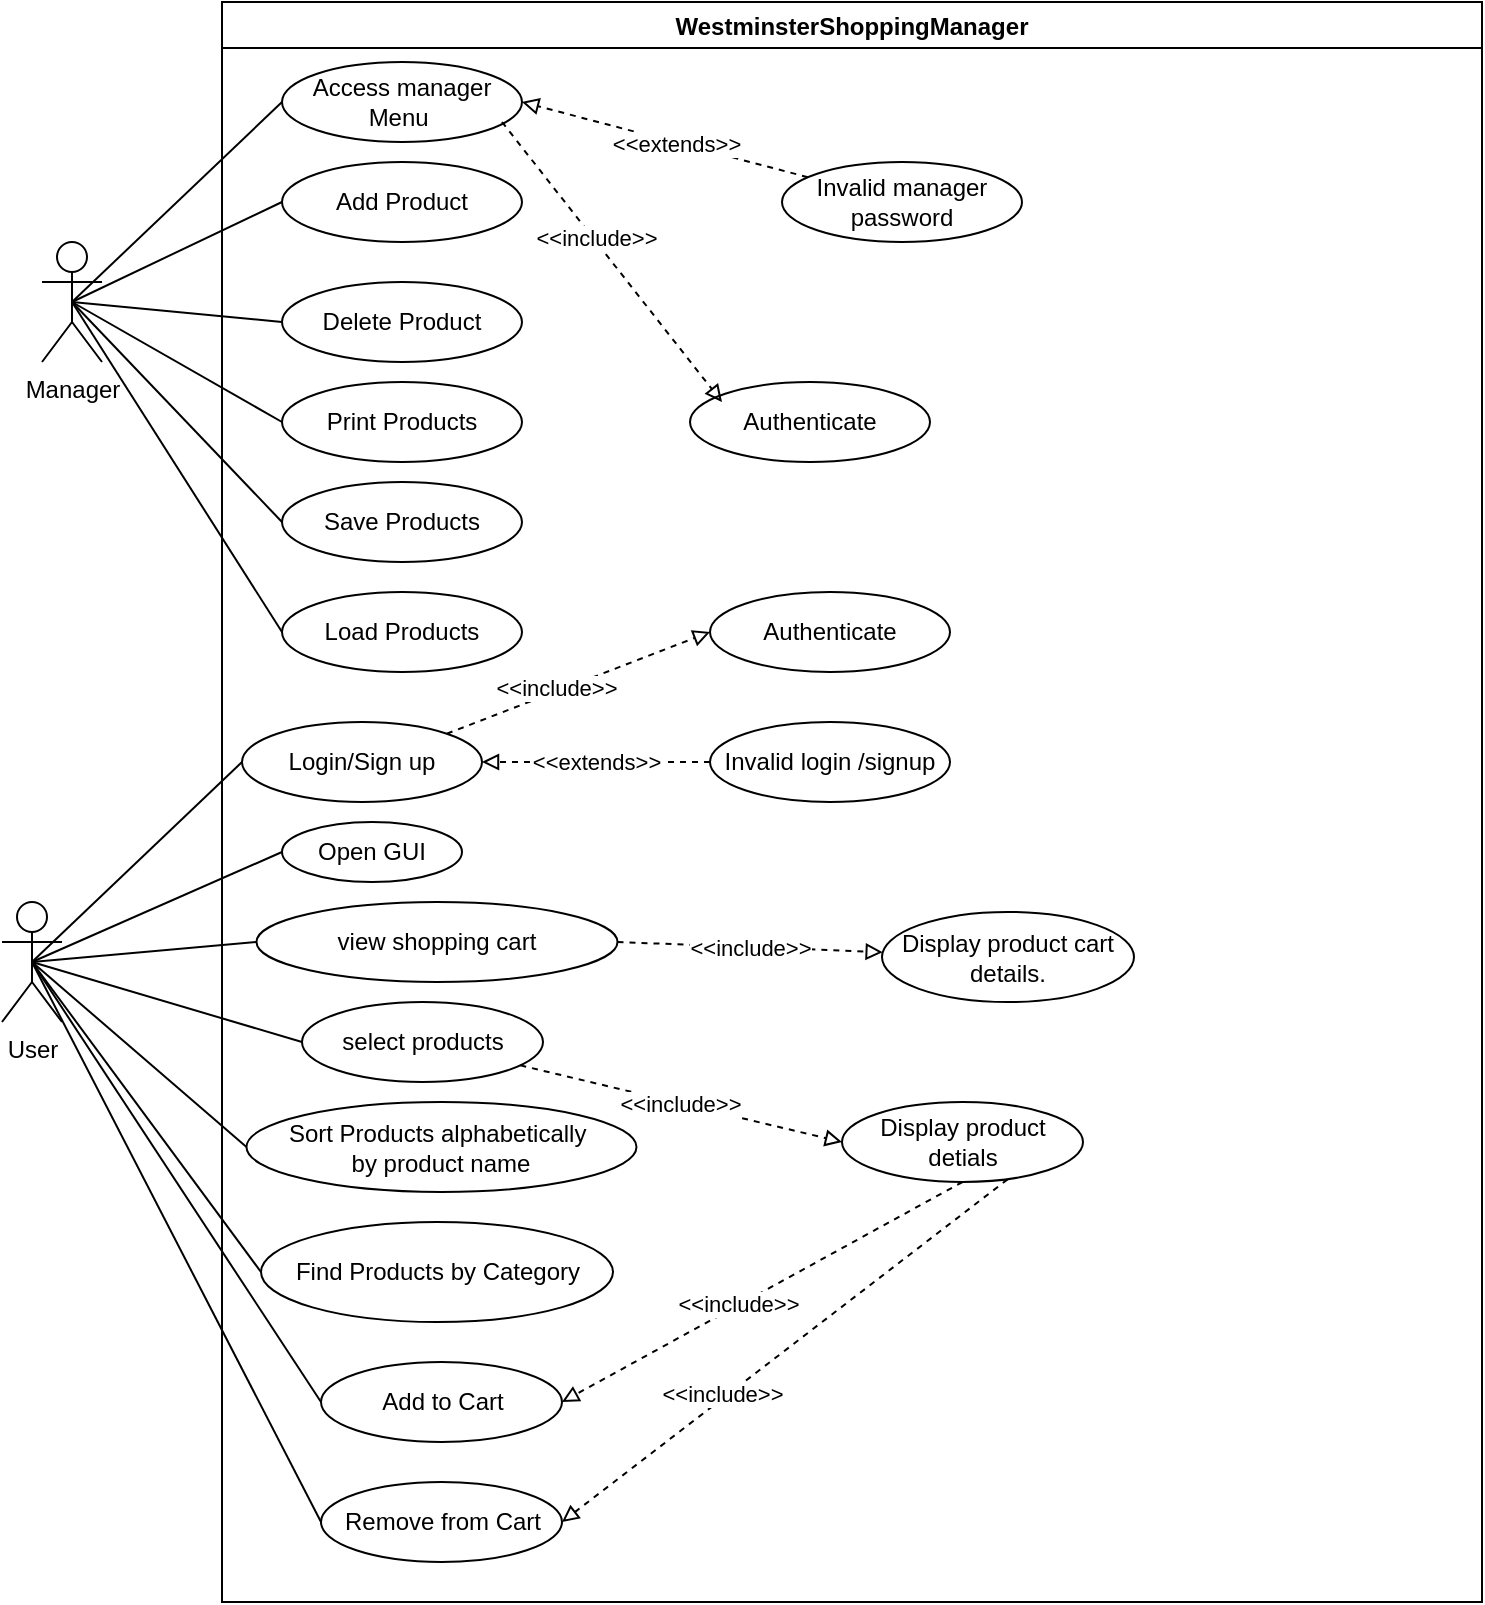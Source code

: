<mxfile version="22.1.18" type="device">
  <diagram name="Page-1" id="p48YaIpHp-uYtmWrKo8o">
    <mxGraphModel dx="1615" dy="803" grid="1" gridSize="10" guides="1" tooltips="1" connect="1" arrows="1" fold="1" page="1" pageScale="1" pageWidth="827" pageHeight="1169" math="0" shadow="0">
      <root>
        <mxCell id="0" />
        <mxCell id="1" parent="0" />
        <mxCell id="GmTHtz7dzIs1dA5yFzp--54" style="edgeStyle=none;shape=connector;rounded=0;orthogonalLoop=1;jettySize=auto;html=1;exitX=0.5;exitY=0.5;exitDx=0;exitDy=0;exitPerimeter=0;entryX=0;entryY=0.5;entryDx=0;entryDy=0;labelBackgroundColor=default;strokeColor=default;align=center;verticalAlign=middle;fontFamily=Helvetica;fontSize=11;fontColor=default;endArrow=none;endFill=0;startArrow=none;startFill=0;" edge="1" parent="1" source="XZLCO3Vo44rSbqRTJxc--2" target="XZLCO3Vo44rSbqRTJxc--7">
          <mxGeometry relative="1" as="geometry" />
        </mxCell>
        <mxCell id="XZLCO3Vo44rSbqRTJxc--2" value="User" style="shape=umlActor;verticalLabelPosition=bottom;verticalAlign=top;html=1;outlineConnect=0;" parent="1" vertex="1">
          <mxGeometry x="60" y="470" width="30" height="60" as="geometry" />
        </mxCell>
        <mxCell id="GmTHtz7dzIs1dA5yFzp--1" value="WestminsterShoppingManager" style="swimlane;" vertex="1" parent="1">
          <mxGeometry x="170" y="20" width="630" height="800" as="geometry" />
        </mxCell>
        <mxCell id="XZLCO3Vo44rSbqRTJxc--3" value="Add Product" style="ellipse;whiteSpace=wrap;html=1;" parent="GmTHtz7dzIs1dA5yFzp--1" vertex="1">
          <mxGeometry x="30" y="80" width="120" height="40" as="geometry" />
        </mxCell>
        <mxCell id="XZLCO3Vo44rSbqRTJxc--4" value="Delete Product" style="ellipse;whiteSpace=wrap;html=1;" parent="GmTHtz7dzIs1dA5yFzp--1" vertex="1">
          <mxGeometry x="30" y="140" width="120" height="40" as="geometry" />
        </mxCell>
        <mxCell id="XZLCO3Vo44rSbqRTJxc--5" value="Print Products" style="ellipse;whiteSpace=wrap;html=1;" parent="GmTHtz7dzIs1dA5yFzp--1" vertex="1">
          <mxGeometry x="30" y="190" width="120" height="40" as="geometry" />
        </mxCell>
        <mxCell id="XZLCO3Vo44rSbqRTJxc--6" value="Save Products" style="ellipse;whiteSpace=wrap;html=1;" parent="GmTHtz7dzIs1dA5yFzp--1" vertex="1">
          <mxGeometry x="30" y="240" width="120" height="40" as="geometry" />
        </mxCell>
        <mxCell id="GmTHtz7dzIs1dA5yFzp--3" value="Load Products" style="ellipse;whiteSpace=wrap;html=1;" vertex="1" parent="GmTHtz7dzIs1dA5yFzp--1">
          <mxGeometry x="30" y="295" width="120" height="40" as="geometry" />
        </mxCell>
        <mxCell id="GmTHtz7dzIs1dA5yFzp--5" value="Access manager Menu&amp;nbsp;" style="ellipse;whiteSpace=wrap;html=1;" vertex="1" parent="GmTHtz7dzIs1dA5yFzp--1">
          <mxGeometry x="30" y="30" width="120" height="40" as="geometry" />
        </mxCell>
        <mxCell id="GmTHtz7dzIs1dA5yFzp--6" value="Authenticate" style="ellipse;whiteSpace=wrap;html=1;" vertex="1" parent="GmTHtz7dzIs1dA5yFzp--1">
          <mxGeometry x="234" y="190" width="120" height="40" as="geometry" />
        </mxCell>
        <mxCell id="GmTHtz7dzIs1dA5yFzp--22" value="" style="edgeStyle=none;shape=connector;rounded=0;orthogonalLoop=1;jettySize=auto;html=1;dashed=1;labelBackgroundColor=default;strokeColor=default;align=center;verticalAlign=middle;fontFamily=Helvetica;fontSize=11;fontColor=default;endArrow=block;endFill=0;entryX=1;entryY=0.5;entryDx=0;entryDy=0;" edge="1" parent="GmTHtz7dzIs1dA5yFzp--1" source="GmTHtz7dzIs1dA5yFzp--7" target="GmTHtz7dzIs1dA5yFzp--5">
          <mxGeometry relative="1" as="geometry" />
        </mxCell>
        <mxCell id="GmTHtz7dzIs1dA5yFzp--30" value="&amp;lt;&amp;lt;extends&amp;gt;&amp;gt;" style="edgeLabel;html=1;align=center;verticalAlign=middle;resizable=0;points=[];fontSize=11;fontFamily=Helvetica;fontColor=default;" vertex="1" connectable="0" parent="GmTHtz7dzIs1dA5yFzp--22">
          <mxGeometry x="-0.073" y="1" relative="1" as="geometry">
            <mxPoint as="offset" />
          </mxGeometry>
        </mxCell>
        <mxCell id="GmTHtz7dzIs1dA5yFzp--7" value="Invalid manager password" style="ellipse;whiteSpace=wrap;html=1;" vertex="1" parent="GmTHtz7dzIs1dA5yFzp--1">
          <mxGeometry x="280" y="80" width="120" height="40" as="geometry" />
        </mxCell>
        <mxCell id="GmTHtz7dzIs1dA5yFzp--23" style="edgeStyle=none;shape=connector;rounded=0;orthogonalLoop=1;jettySize=auto;html=1;dashed=1;labelBackgroundColor=default;strokeColor=default;align=center;verticalAlign=middle;fontFamily=Helvetica;fontSize=11;fontColor=default;endArrow=block;endFill=0;" edge="1" parent="GmTHtz7dzIs1dA5yFzp--1">
          <mxGeometry relative="1" as="geometry">
            <mxPoint x="140" y="60" as="sourcePoint" />
            <mxPoint x="250" y="200" as="targetPoint" />
          </mxGeometry>
        </mxCell>
        <mxCell id="GmTHtz7dzIs1dA5yFzp--24" value="&amp;lt;&amp;lt;include&amp;gt;&amp;gt;" style="edgeLabel;html=1;align=center;verticalAlign=middle;resizable=0;points=[];fontSize=11;fontFamily=Helvetica;fontColor=default;" vertex="1" connectable="0" parent="GmTHtz7dzIs1dA5yFzp--23">
          <mxGeometry x="-0.165" y="1" relative="1" as="geometry">
            <mxPoint as="offset" />
          </mxGeometry>
        </mxCell>
        <mxCell id="GmTHtz7dzIs1dA5yFzp--31" value="Authenticate" style="ellipse;whiteSpace=wrap;html=1;" vertex="1" parent="GmTHtz7dzIs1dA5yFzp--1">
          <mxGeometry x="244" y="295" width="120" height="40" as="geometry" />
        </mxCell>
        <mxCell id="GmTHtz7dzIs1dA5yFzp--74" value="&amp;lt;&amp;lt;extends&amp;gt;&amp;gt;" style="edgeStyle=none;shape=connector;rounded=0;orthogonalLoop=1;jettySize=auto;html=1;exitX=0;exitY=0.5;exitDx=0;exitDy=0;entryX=1;entryY=0.5;entryDx=0;entryDy=0;labelBackgroundColor=default;strokeColor=default;align=center;verticalAlign=middle;fontFamily=Helvetica;fontSize=11;fontColor=default;endArrow=block;endFill=0;dashed=1;" edge="1" parent="GmTHtz7dzIs1dA5yFzp--1" source="GmTHtz7dzIs1dA5yFzp--32" target="XZLCO3Vo44rSbqRTJxc--7">
          <mxGeometry relative="1" as="geometry" />
        </mxCell>
        <mxCell id="GmTHtz7dzIs1dA5yFzp--32" value="Invalid login /signup" style="ellipse;whiteSpace=wrap;html=1;" vertex="1" parent="GmTHtz7dzIs1dA5yFzp--1">
          <mxGeometry x="244" y="360" width="120" height="40" as="geometry" />
        </mxCell>
        <mxCell id="XZLCO3Vo44rSbqRTJxc--14" value="Open GUI" style="ellipse;whiteSpace=wrap;html=1;" parent="GmTHtz7dzIs1dA5yFzp--1" vertex="1">
          <mxGeometry x="30" y="410" width="90" height="30" as="geometry" />
        </mxCell>
        <mxCell id="GmTHtz7dzIs1dA5yFzp--72" style="edgeStyle=none;shape=connector;rounded=0;orthogonalLoop=1;jettySize=auto;html=1;exitX=1;exitY=0;exitDx=0;exitDy=0;entryX=0;entryY=0.5;entryDx=0;entryDy=0;labelBackgroundColor=default;strokeColor=default;align=center;verticalAlign=middle;fontFamily=Helvetica;fontSize=11;fontColor=default;endArrow=block;endFill=0;dashed=1;" edge="1" parent="GmTHtz7dzIs1dA5yFzp--1" source="XZLCO3Vo44rSbqRTJxc--7" target="GmTHtz7dzIs1dA5yFzp--31">
          <mxGeometry relative="1" as="geometry" />
        </mxCell>
        <mxCell id="GmTHtz7dzIs1dA5yFzp--75" value="&amp;lt;&amp;lt;include&amp;gt;&amp;gt;" style="edgeLabel;html=1;align=center;verticalAlign=middle;resizable=0;points=[];fontSize=11;fontFamily=Helvetica;fontColor=default;" vertex="1" connectable="0" parent="GmTHtz7dzIs1dA5yFzp--72">
          <mxGeometry x="-0.164" y="2" relative="1" as="geometry">
            <mxPoint as="offset" />
          </mxGeometry>
        </mxCell>
        <mxCell id="XZLCO3Vo44rSbqRTJxc--7" value="Login/Sign up" style="ellipse;whiteSpace=wrap;html=1;" parent="GmTHtz7dzIs1dA5yFzp--1" vertex="1">
          <mxGeometry x="10" y="360" width="120" height="40" as="geometry" />
        </mxCell>
        <mxCell id="XZLCO3Vo44rSbqRTJxc--10" value="Find Products by Category" style="ellipse;whiteSpace=wrap;html=1;" parent="GmTHtz7dzIs1dA5yFzp--1" vertex="1">
          <mxGeometry x="19.5" y="610" width="176" height="50" as="geometry" />
        </mxCell>
        <mxCell id="XZLCO3Vo44rSbqRTJxc--9" value="Sort Products alphabetically&amp;nbsp;&lt;br&gt;by product name" style="ellipse;whiteSpace=wrap;html=1;" parent="GmTHtz7dzIs1dA5yFzp--1" vertex="1">
          <mxGeometry x="12.25" y="550" width="195" height="45" as="geometry" />
        </mxCell>
        <mxCell id="GmTHtz7dzIs1dA5yFzp--85" value="&amp;lt;&amp;lt;include&amp;gt;&amp;gt;" style="edgeStyle=none;shape=connector;rounded=0;orthogonalLoop=1;jettySize=auto;html=1;exitX=1;exitY=0.5;exitDx=0;exitDy=0;labelBackgroundColor=default;strokeColor=default;align=center;verticalAlign=middle;fontFamily=Helvetica;fontSize=11;fontColor=default;endArrow=block;endFill=0;dashed=1;" edge="1" parent="GmTHtz7dzIs1dA5yFzp--1" source="GmTHtz7dzIs1dA5yFzp--34" target="GmTHtz7dzIs1dA5yFzp--71">
          <mxGeometry relative="1" as="geometry" />
        </mxCell>
        <mxCell id="GmTHtz7dzIs1dA5yFzp--34" value="view shopping cart" style="ellipse;whiteSpace=wrap;html=1;" vertex="1" parent="GmTHtz7dzIs1dA5yFzp--1">
          <mxGeometry x="17.25" y="450" width="180.5" height="40" as="geometry" />
        </mxCell>
        <mxCell id="GmTHtz7dzIs1dA5yFzp--35" value="select products" style="ellipse;whiteSpace=wrap;html=1;" vertex="1" parent="GmTHtz7dzIs1dA5yFzp--1">
          <mxGeometry x="40" y="500" width="120.5" height="40" as="geometry" />
        </mxCell>
        <mxCell id="GmTHtz7dzIs1dA5yFzp--36" value="Add to Cart" style="ellipse;whiteSpace=wrap;html=1;" vertex="1" parent="GmTHtz7dzIs1dA5yFzp--1">
          <mxGeometry x="49.5" y="680" width="120.5" height="40" as="geometry" />
        </mxCell>
        <mxCell id="GmTHtz7dzIs1dA5yFzp--37" value="Remove from Cart" style="ellipse;whiteSpace=wrap;html=1;" vertex="1" parent="GmTHtz7dzIs1dA5yFzp--1">
          <mxGeometry x="49.5" y="740" width="120.5" height="40" as="geometry" />
        </mxCell>
        <mxCell id="GmTHtz7dzIs1dA5yFzp--38" value="Display product detials" style="ellipse;whiteSpace=wrap;html=1;" vertex="1" parent="GmTHtz7dzIs1dA5yFzp--1">
          <mxGeometry x="310" y="550" width="120.5" height="40" as="geometry" />
        </mxCell>
        <mxCell id="GmTHtz7dzIs1dA5yFzp--48" value="&amp;lt;&amp;lt;include&amp;gt;&amp;gt;" style="edgeStyle=none;shape=connector;rounded=0;orthogonalLoop=1;jettySize=auto;html=1;entryX=0;entryY=0.5;entryDx=0;entryDy=0;dashed=1;labelBackgroundColor=default;strokeColor=default;align=center;verticalAlign=middle;fontFamily=Helvetica;fontSize=11;fontColor=default;endArrow=block;endFill=0;" edge="1" parent="GmTHtz7dzIs1dA5yFzp--1" source="GmTHtz7dzIs1dA5yFzp--35" target="GmTHtz7dzIs1dA5yFzp--38">
          <mxGeometry relative="1" as="geometry" />
        </mxCell>
        <mxCell id="GmTHtz7dzIs1dA5yFzp--79" style="edgeStyle=none;shape=connector;rounded=0;orthogonalLoop=1;jettySize=auto;html=1;exitX=0.5;exitY=1;exitDx=0;exitDy=0;entryX=1;entryY=0.5;entryDx=0;entryDy=0;labelBackgroundColor=default;strokeColor=default;align=center;verticalAlign=middle;fontFamily=Helvetica;fontSize=11;fontColor=default;endArrow=block;endFill=0;dashed=1;" edge="1" parent="GmTHtz7dzIs1dA5yFzp--1" source="GmTHtz7dzIs1dA5yFzp--38" target="GmTHtz7dzIs1dA5yFzp--36">
          <mxGeometry relative="1" as="geometry" />
        </mxCell>
        <mxCell id="GmTHtz7dzIs1dA5yFzp--81" value="&amp;lt;&amp;lt;include&amp;gt;&amp;gt;" style="edgeLabel;html=1;align=center;verticalAlign=middle;resizable=0;points=[];fontSize=11;fontFamily=Helvetica;fontColor=default;" vertex="1" connectable="0" parent="GmTHtz7dzIs1dA5yFzp--79">
          <mxGeometry x="0.112" y="-1" relative="1" as="geometry">
            <mxPoint x="-1" as="offset" />
          </mxGeometry>
        </mxCell>
        <mxCell id="GmTHtz7dzIs1dA5yFzp--80" style="edgeStyle=none;shape=connector;rounded=0;orthogonalLoop=1;jettySize=auto;html=1;exitX=0.687;exitY=0.967;exitDx=0;exitDy=0;entryX=1;entryY=0.5;entryDx=0;entryDy=0;labelBackgroundColor=default;strokeColor=default;align=center;verticalAlign=middle;fontFamily=Helvetica;fontSize=11;fontColor=default;endArrow=block;endFill=0;dashed=1;exitPerimeter=0;" edge="1" parent="GmTHtz7dzIs1dA5yFzp--1" source="GmTHtz7dzIs1dA5yFzp--38" target="GmTHtz7dzIs1dA5yFzp--37">
          <mxGeometry relative="1" as="geometry" />
        </mxCell>
        <mxCell id="GmTHtz7dzIs1dA5yFzp--83" value="&amp;lt;&amp;lt;include&amp;gt;&amp;gt;" style="edgeLabel;html=1;align=center;verticalAlign=middle;resizable=0;points=[];fontSize=11;fontFamily=Helvetica;fontColor=default;" vertex="1" connectable="0" parent="GmTHtz7dzIs1dA5yFzp--80">
          <mxGeometry x="0.274" y="-2" relative="1" as="geometry">
            <mxPoint as="offset" />
          </mxGeometry>
        </mxCell>
        <mxCell id="GmTHtz7dzIs1dA5yFzp--71" value="Display product cart details." style="ellipse;whiteSpace=wrap;html=1;" vertex="1" parent="GmTHtz7dzIs1dA5yFzp--1">
          <mxGeometry x="330" y="455" width="126" height="45" as="geometry" />
        </mxCell>
        <mxCell id="GmTHtz7dzIs1dA5yFzp--9" style="rounded=0;orthogonalLoop=1;jettySize=auto;html=1;exitX=0.5;exitY=0.5;exitDx=0;exitDy=0;exitPerimeter=0;entryX=0;entryY=0.5;entryDx=0;entryDy=0;endArrow=none;endFill=0;" edge="1" parent="1" source="GmTHtz7dzIs1dA5yFzp--8" target="GmTHtz7dzIs1dA5yFzp--5">
          <mxGeometry relative="1" as="geometry" />
        </mxCell>
        <mxCell id="GmTHtz7dzIs1dA5yFzp--8" value="Manager" style="shape=umlActor;verticalLabelPosition=bottom;verticalAlign=top;html=1;outlineConnect=0;" vertex="1" parent="1">
          <mxGeometry x="80" y="140" width="30" height="60" as="geometry" />
        </mxCell>
        <mxCell id="GmTHtz7dzIs1dA5yFzp--61" style="edgeStyle=none;shape=connector;rounded=0;orthogonalLoop=1;jettySize=auto;html=1;exitX=0;exitY=0.5;exitDx=0;exitDy=0;entryX=0.5;entryY=0.5;entryDx=0;entryDy=0;entryPerimeter=0;labelBackgroundColor=default;strokeColor=default;align=center;verticalAlign=middle;fontFamily=Helvetica;fontSize=11;fontColor=default;endArrow=none;endFill=0;" edge="1" parent="1" source="XZLCO3Vo44rSbqRTJxc--3" target="GmTHtz7dzIs1dA5yFzp--8">
          <mxGeometry relative="1" as="geometry" />
        </mxCell>
        <mxCell id="GmTHtz7dzIs1dA5yFzp--65" style="edgeStyle=none;shape=connector;rounded=0;orthogonalLoop=1;jettySize=auto;html=1;exitX=0;exitY=0.5;exitDx=0;exitDy=0;entryX=0.5;entryY=0.5;entryDx=0;entryDy=0;entryPerimeter=0;labelBackgroundColor=default;strokeColor=default;align=center;verticalAlign=middle;fontFamily=Helvetica;fontSize=11;fontColor=default;endArrow=none;endFill=0;" edge="1" parent="1" source="GmTHtz7dzIs1dA5yFzp--3" target="GmTHtz7dzIs1dA5yFzp--8">
          <mxGeometry relative="1" as="geometry" />
        </mxCell>
        <mxCell id="GmTHtz7dzIs1dA5yFzp--66" style="edgeStyle=none;shape=connector;rounded=0;orthogonalLoop=1;jettySize=auto;html=1;exitX=0;exitY=0.5;exitDx=0;exitDy=0;entryX=0.5;entryY=0.5;entryDx=0;entryDy=0;entryPerimeter=0;labelBackgroundColor=default;strokeColor=default;align=center;verticalAlign=middle;fontFamily=Helvetica;fontSize=11;fontColor=default;endArrow=none;endFill=0;" edge="1" parent="1" source="XZLCO3Vo44rSbqRTJxc--14" target="XZLCO3Vo44rSbqRTJxc--2">
          <mxGeometry relative="1" as="geometry" />
        </mxCell>
        <mxCell id="GmTHtz7dzIs1dA5yFzp--69" style="edgeStyle=none;shape=connector;rounded=0;orthogonalLoop=1;jettySize=auto;html=1;exitX=0;exitY=0.5;exitDx=0;exitDy=0;entryX=0.5;entryY=0.5;entryDx=0;entryDy=0;entryPerimeter=0;labelBackgroundColor=default;strokeColor=default;align=center;verticalAlign=middle;fontFamily=Helvetica;fontSize=11;fontColor=default;endArrow=none;endFill=0;" edge="1" parent="1" source="XZLCO3Vo44rSbqRTJxc--9" target="XZLCO3Vo44rSbqRTJxc--2">
          <mxGeometry relative="1" as="geometry" />
        </mxCell>
        <mxCell id="GmTHtz7dzIs1dA5yFzp--70" style="edgeStyle=none;shape=connector;rounded=0;orthogonalLoop=1;jettySize=auto;html=1;exitX=0;exitY=0.5;exitDx=0;exitDy=0;labelBackgroundColor=default;strokeColor=default;align=center;verticalAlign=middle;fontFamily=Helvetica;fontSize=11;fontColor=default;endArrow=none;endFill=0;entryX=0.5;entryY=0.5;entryDx=0;entryDy=0;entryPerimeter=0;" edge="1" parent="1" source="XZLCO3Vo44rSbqRTJxc--10" target="XZLCO3Vo44rSbqRTJxc--2">
          <mxGeometry relative="1" as="geometry" />
        </mxCell>
        <mxCell id="GmTHtz7dzIs1dA5yFzp--76" style="edgeStyle=none;shape=connector;rounded=0;orthogonalLoop=1;jettySize=auto;html=1;exitX=0;exitY=0.5;exitDx=0;exitDy=0;labelBackgroundColor=default;strokeColor=default;align=center;verticalAlign=middle;fontFamily=Helvetica;fontSize=11;fontColor=default;endArrow=none;endFill=0;entryX=0.5;entryY=0.5;entryDx=0;entryDy=0;entryPerimeter=0;" edge="1" parent="1" source="GmTHtz7dzIs1dA5yFzp--36" target="XZLCO3Vo44rSbqRTJxc--2">
          <mxGeometry relative="1" as="geometry" />
        </mxCell>
        <mxCell id="GmTHtz7dzIs1dA5yFzp--77" style="edgeStyle=none;shape=connector;rounded=0;orthogonalLoop=1;jettySize=auto;html=1;exitX=0;exitY=0.5;exitDx=0;exitDy=0;entryX=0.5;entryY=0.5;entryDx=0;entryDy=0;entryPerimeter=0;labelBackgroundColor=default;strokeColor=default;align=center;verticalAlign=middle;fontFamily=Helvetica;fontSize=11;fontColor=default;endArrow=none;endFill=0;" edge="1" parent="1" source="GmTHtz7dzIs1dA5yFzp--37" target="XZLCO3Vo44rSbqRTJxc--2">
          <mxGeometry relative="1" as="geometry" />
        </mxCell>
        <mxCell id="GmTHtz7dzIs1dA5yFzp--67" style="edgeStyle=none;shape=connector;rounded=0;orthogonalLoop=1;jettySize=auto;html=1;exitX=0;exitY=0.5;exitDx=0;exitDy=0;labelBackgroundColor=default;strokeColor=default;align=center;verticalAlign=middle;fontFamily=Helvetica;fontSize=11;fontColor=default;endArrow=none;endFill=0;entryX=0.5;entryY=0.5;entryDx=0;entryDy=0;entryPerimeter=0;" edge="1" parent="1" source="GmTHtz7dzIs1dA5yFzp--35" target="XZLCO3Vo44rSbqRTJxc--2">
          <mxGeometry relative="1" as="geometry">
            <mxPoint x="80.0" y="510" as="targetPoint" />
          </mxGeometry>
        </mxCell>
        <mxCell id="GmTHtz7dzIs1dA5yFzp--68" style="edgeStyle=none;shape=connector;rounded=0;orthogonalLoop=1;jettySize=auto;html=1;exitX=0;exitY=0.5;exitDx=0;exitDy=0;labelBackgroundColor=default;strokeColor=default;align=center;verticalAlign=middle;fontFamily=Helvetica;fontSize=11;fontColor=default;endArrow=none;endFill=0;entryX=0.5;entryY=0.5;entryDx=0;entryDy=0;entryPerimeter=0;" edge="1" parent="1" source="GmTHtz7dzIs1dA5yFzp--34" target="XZLCO3Vo44rSbqRTJxc--2">
          <mxGeometry relative="1" as="geometry">
            <mxPoint x="80.0" y="510" as="targetPoint" />
          </mxGeometry>
        </mxCell>
        <mxCell id="GmTHtz7dzIs1dA5yFzp--64" style="edgeStyle=none;shape=connector;rounded=0;orthogonalLoop=1;jettySize=auto;html=1;exitX=0;exitY=0.5;exitDx=0;exitDy=0;labelBackgroundColor=default;strokeColor=default;align=center;verticalAlign=middle;fontFamily=Helvetica;fontSize=11;fontColor=default;endArrow=none;endFill=0;entryX=0.5;entryY=0.5;entryDx=0;entryDy=0;entryPerimeter=0;" edge="1" parent="1" source="XZLCO3Vo44rSbqRTJxc--6" target="GmTHtz7dzIs1dA5yFzp--8">
          <mxGeometry relative="1" as="geometry">
            <mxPoint x="90.0" y="190" as="targetPoint" />
          </mxGeometry>
        </mxCell>
        <mxCell id="GmTHtz7dzIs1dA5yFzp--62" style="edgeStyle=none;shape=connector;rounded=0;orthogonalLoop=1;jettySize=auto;html=1;exitX=0;exitY=0.5;exitDx=0;exitDy=0;labelBackgroundColor=default;strokeColor=default;align=center;verticalAlign=middle;fontFamily=Helvetica;fontSize=11;fontColor=default;endArrow=none;endFill=0;entryX=0.5;entryY=0.5;entryDx=0;entryDy=0;entryPerimeter=0;" edge="1" parent="1" source="XZLCO3Vo44rSbqRTJxc--4" target="GmTHtz7dzIs1dA5yFzp--8">
          <mxGeometry relative="1" as="geometry">
            <mxPoint x="90.0" y="190" as="targetPoint" />
          </mxGeometry>
        </mxCell>
        <mxCell id="GmTHtz7dzIs1dA5yFzp--63" style="edgeStyle=none;shape=connector;rounded=0;orthogonalLoop=1;jettySize=auto;html=1;exitX=0;exitY=0.5;exitDx=0;exitDy=0;labelBackgroundColor=default;strokeColor=default;align=center;verticalAlign=middle;fontFamily=Helvetica;fontSize=11;fontColor=default;endArrow=none;endFill=0;entryX=0.5;entryY=0.5;entryDx=0;entryDy=0;entryPerimeter=0;" edge="1" parent="1" source="XZLCO3Vo44rSbqRTJxc--5" target="GmTHtz7dzIs1dA5yFzp--8">
          <mxGeometry relative="1" as="geometry">
            <mxPoint x="90.0" y="190" as="targetPoint" />
          </mxGeometry>
        </mxCell>
      </root>
    </mxGraphModel>
  </diagram>
</mxfile>
